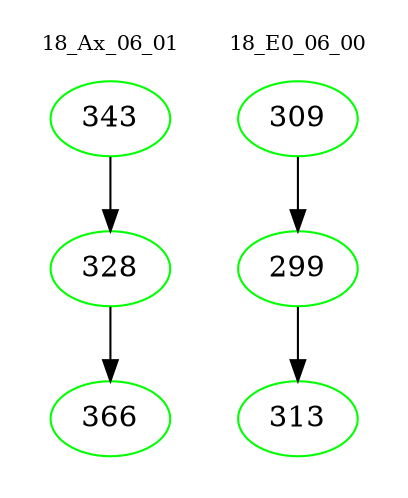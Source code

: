 digraph{
subgraph cluster_0 {
color = white
label = "18_Ax_06_01";
fontsize=10;
T0_343 [label="343", color="green"]
T0_343 -> T0_328 [color="black"]
T0_328 [label="328", color="green"]
T0_328 -> T0_366 [color="black"]
T0_366 [label="366", color="green"]
}
subgraph cluster_1 {
color = white
label = "18_E0_06_00";
fontsize=10;
T1_309 [label="309", color="green"]
T1_309 -> T1_299 [color="black"]
T1_299 [label="299", color="green"]
T1_299 -> T1_313 [color="black"]
T1_313 [label="313", color="green"]
}
}
